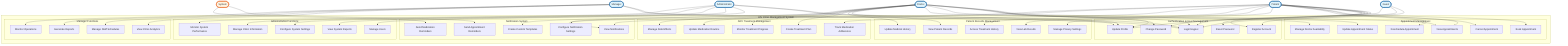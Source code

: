 graph TB
    %% Actors
    Patient([Patient])
    Doctor([Doctor])
    Admin([Administrator])
    Manager([Manager])
    Guest([Guest])
    System([System])
    
    %% Use Cases
    subgraph "HIV Clinic Management System"
        subgraph "Authentication & User Management"
            UC01[Register Account]
            UC02[Login/Logout]
            UC03[Update Profile]
            UC04[Change Password]
            UC05[Reset Password]
        end
        
        subgraph "Appointment Management"
            UC06[Book Appointment]
            UC07[View Appointments]
            UC08[Cancel Appointment]
            UC09[Reschedule Appointment]
            UC10[Update Appointment Status]
            UC11[Manage Doctor Availability]
        end
        
        subgraph "Patient Records Management"
            UC12[View Patient Records]
            UC13[Update Medical History]
            UC14[Manage Privacy Settings]
            UC15[View Lab Results]
            UC16[Access Treatment History]
        end
        
        subgraph "ARV Treatment Management"
            UC17[Create Treatment Plan]
            UC18[Monitor Treatment Progress]
            UC19[Update Medication Routine]
            UC20[Track Medication Adherence]
            UC21[Manage Side Effects]
        end
        
        subgraph "Notification System"
            UC22[Send Appointment Reminders]
            UC23[Send Medication Reminders]
            UC24[View Notifications]
            UC25[Configure Notification Settings]
            UC26[Create Custom Templates]
        end
        
        subgraph "Administrative Functions"
            UC27[Manage Users]
            UC28[View System Reports]
            UC29[Configure System Settings]
            UC30[Manage Clinic Information]
            UC31[Monitor System Performance]
        end
        
        subgraph "Manager Functions"
            UC32[View Clinic Analytics]
            UC33[Manage Staff Schedules]
            UC34[Generate Reports]
            UC35[Monitor Operations]
        end
    end
    
    %% Patient Relationships
    Patient --> UC01
    Patient --> UC02
    Patient --> UC03
    Patient --> UC04
    Patient --> UC06
    Patient --> UC07
    Patient --> UC08
    Patient --> UC09
    Patient --> UC14
    Patient --> UC15
    Patient --> UC16
    Patient --> UC20
    Patient --> UC24
    Patient --> UC25
    
    %% Doctor Relationships
    Doctor --> UC02
    Doctor --> UC03
    Doctor --> UC04
    Doctor --> UC07
    Doctor --> UC10
    Doctor --> UC11
    Doctor --> UC12
    Doctor --> UC13
    Doctor --> UC17
    Doctor --> UC18
    Doctor --> UC19
    Doctor --> UC21
    Doctor --> UC24
    Doctor --> UC26
    
    %% Admin Relationships
    Admin --> UC02
    Admin --> UC03
    Admin --> UC27
    Admin --> UC28
    Admin --> UC29
    Admin --> UC30
    Admin --> UC31
    
    %% Manager Relationships
    Manager --> UC02
    Manager --> UC03
    Manager --> UC32
    Manager --> UC33
    Manager --> UC34
    Manager --> UC35
    
    %% Guest Relationships
    Guest --> UC01
    Guest --> UC02
    Guest --> UC05
    
    %% System Relationships (Automated)
    System --> UC22
    System --> UC23
    
    %% Styling
    classDef actor fill:#e1f5fe,stroke:#01579b,stroke-width:2px
    classDef usecase fill:#f3e5f5,stroke:#4a148c,stroke-width:1px
    classDef system fill:#fff3e0,stroke:#e65100,stroke-width:2px
    
    class Patient,Doctor,Admin,Manager,Guest actor
    class System system